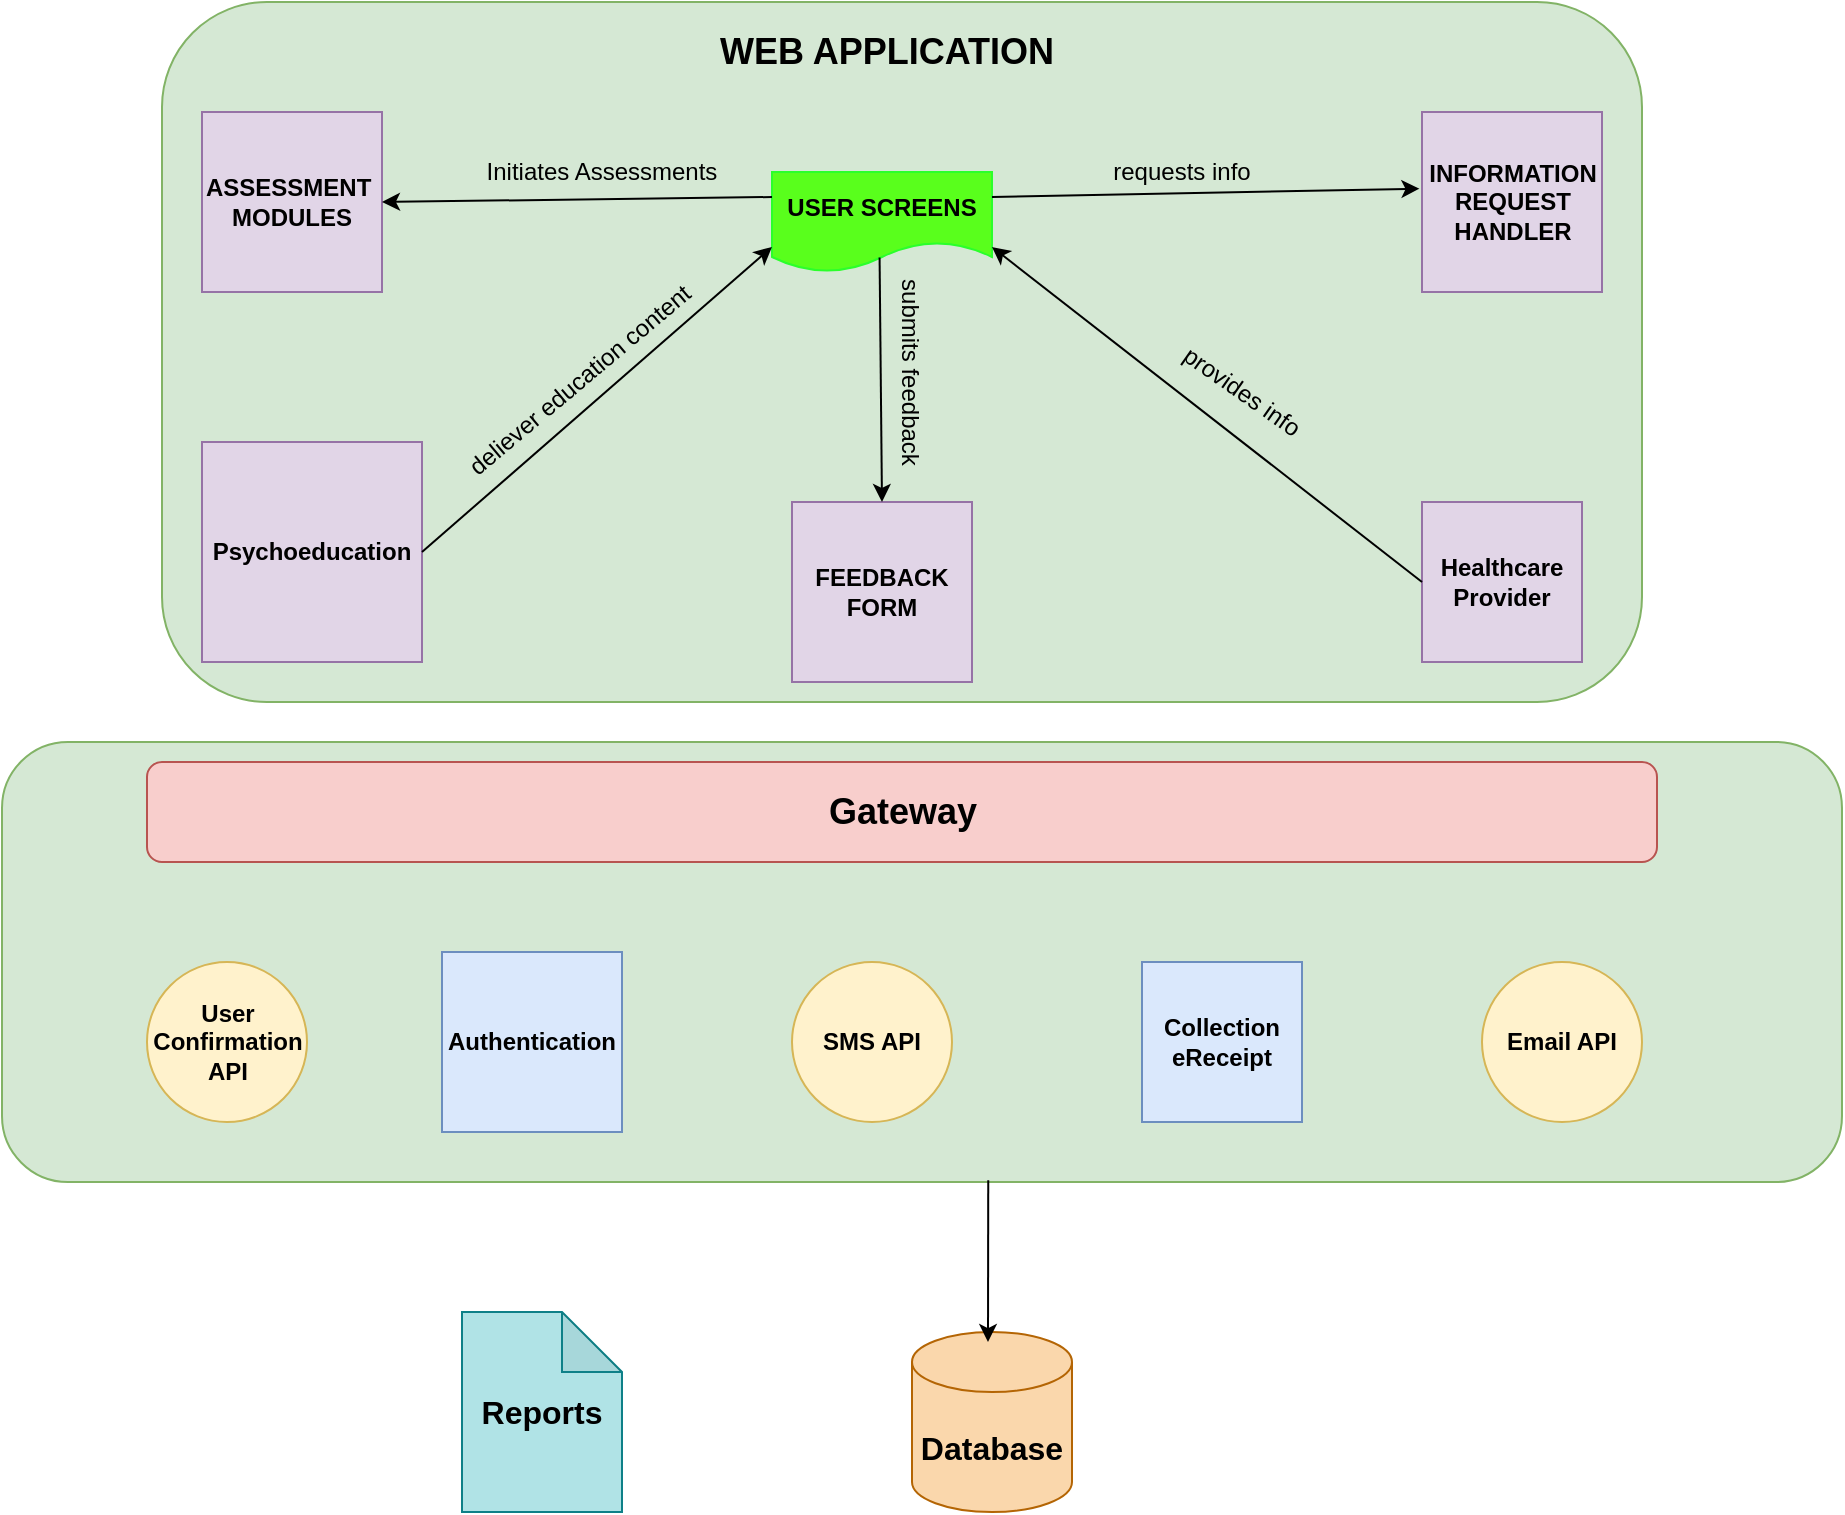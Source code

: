 <mxfile version="24.2.2" type="device">
  <diagram id="Iv_woLwtUiioND-7tAT_" name="Page-1">
    <mxGraphModel dx="1690" dy="846" grid="1" gridSize="10" guides="1" tooltips="1" connect="1" arrows="1" fold="1" page="1" pageScale="1" pageWidth="850" pageHeight="1100" math="0" shadow="0">
      <root>
        <mxCell id="0" />
        <mxCell id="1" parent="0" />
        <mxCell id="-vYRWSApWAF5AWl12mWt-1" value="" style="rounded=1;whiteSpace=wrap;html=1;fillColor=#d5e8d4;strokeColor=#82b366;" vertex="1" parent="1">
          <mxGeometry x="80" y="10" width="740" height="350" as="geometry" />
        </mxCell>
        <mxCell id="-vYRWSApWAF5AWl12mWt-5" value="&lt;b&gt;&lt;font style=&quot;font-size: 18px;&quot;&gt;WEB APPLICATION&lt;/font&gt;&lt;/b&gt;" style="text;html=1;align=center;verticalAlign=middle;whiteSpace=wrap;rounded=0;" vertex="1" parent="1">
          <mxGeometry x="350" y="20" width="185" height="30" as="geometry" />
        </mxCell>
        <mxCell id="-vYRWSApWAF5AWl12mWt-8" value="" style="whiteSpace=wrap;html=1;aspect=fixed;fillColor=#e1d5e7;strokeColor=#9673a6;" vertex="1" parent="1">
          <mxGeometry x="100" y="65" width="90" height="90" as="geometry" />
        </mxCell>
        <mxCell id="-vYRWSApWAF5AWl12mWt-9" value="" style="whiteSpace=wrap;html=1;aspect=fixed;fillColor=#e1d5e7;strokeColor=#9673a6;" vertex="1" parent="1">
          <mxGeometry x="710" y="65" width="90" height="90" as="geometry" />
        </mxCell>
        <mxCell id="-vYRWSApWAF5AWl12mWt-10" value="&lt;b&gt;ASSESSMENT&amp;nbsp;&lt;/b&gt;&lt;div&gt;&lt;b&gt;MODULES&lt;/b&gt;&lt;/div&gt;" style="text;html=1;align=center;verticalAlign=middle;whiteSpace=wrap;rounded=0;" vertex="1" parent="1">
          <mxGeometry x="115" y="95" width="60" height="30" as="geometry" />
        </mxCell>
        <mxCell id="-vYRWSApWAF5AWl12mWt-11" value="&lt;b&gt;INFORMATION&lt;/b&gt;&lt;div&gt;&lt;b&gt;REQUEST&lt;/b&gt;&lt;/div&gt;&lt;div&gt;&lt;b&gt;HANDLER&lt;/b&gt;&lt;/div&gt;" style="text;html=1;align=center;verticalAlign=middle;whiteSpace=wrap;rounded=0;" vertex="1" parent="1">
          <mxGeometry x="727.5" y="95" width="55" height="30" as="geometry" />
        </mxCell>
        <mxCell id="-vYRWSApWAF5AWl12mWt-12" value="" style="whiteSpace=wrap;html=1;aspect=fixed;fillColor=#e1d5e7;strokeColor=#9673a6;" vertex="1" parent="1">
          <mxGeometry x="395" y="260" width="90" height="90" as="geometry" />
        </mxCell>
        <mxCell id="-vYRWSApWAF5AWl12mWt-15" value="&lt;b&gt;FEEDBACK&lt;/b&gt;&lt;div&gt;&lt;b&gt;FORM&lt;/b&gt;&lt;/div&gt;" style="text;html=1;align=center;verticalAlign=middle;whiteSpace=wrap;rounded=0;" vertex="1" parent="1">
          <mxGeometry x="410" y="290" width="60" height="30" as="geometry" />
        </mxCell>
        <mxCell id="-vYRWSApWAF5AWl12mWt-16" style="edgeStyle=orthogonalEdgeStyle;rounded=0;orthogonalLoop=1;jettySize=auto;html=1;exitX=0.5;exitY=1;exitDx=0;exitDy=0;" edge="1" parent="1" source="-vYRWSApWAF5AWl12mWt-1" target="-vYRWSApWAF5AWl12mWt-1">
          <mxGeometry relative="1" as="geometry" />
        </mxCell>
        <mxCell id="-vYRWSApWAF5AWl12mWt-21" value="&lt;b&gt;USER SCREENS&lt;/b&gt;" style="shape=document;whiteSpace=wrap;html=1;boundedLbl=1;fontColor=default;fillColor=#59FF1C;strokeColor=#2BFF2B;" vertex="1" parent="1">
          <mxGeometry x="385" y="95" width="110" height="50" as="geometry" />
        </mxCell>
        <mxCell id="-vYRWSApWAF5AWl12mWt-32" value="" style="endArrow=classic;html=1;rounded=0;entryX=1;entryY=0.5;entryDx=0;entryDy=0;exitX=0;exitY=0.25;exitDx=0;exitDy=0;" edge="1" parent="1" source="-vYRWSApWAF5AWl12mWt-21" target="-vYRWSApWAF5AWl12mWt-8">
          <mxGeometry width="50" height="50" relative="1" as="geometry">
            <mxPoint x="380" y="110" as="sourcePoint" />
            <mxPoint x="440" y="240" as="targetPoint" />
          </mxGeometry>
        </mxCell>
        <mxCell id="-vYRWSApWAF5AWl12mWt-33" value="" style="endArrow=classic;html=1;rounded=0;entryX=-0.014;entryY=0.426;entryDx=0;entryDy=0;entryPerimeter=0;exitX=1;exitY=0.25;exitDx=0;exitDy=0;" edge="1" parent="1" source="-vYRWSApWAF5AWl12mWt-21" target="-vYRWSApWAF5AWl12mWt-9">
          <mxGeometry width="50" height="50" relative="1" as="geometry">
            <mxPoint x="390" y="290" as="sourcePoint" />
            <mxPoint x="440" y="240" as="targetPoint" />
          </mxGeometry>
        </mxCell>
        <mxCell id="-vYRWSApWAF5AWl12mWt-34" value="" style="endArrow=classic;html=1;rounded=0;exitX=0.489;exitY=0.856;exitDx=0;exitDy=0;exitPerimeter=0;entryX=0.5;entryY=0;entryDx=0;entryDy=0;" edge="1" parent="1" source="-vYRWSApWAF5AWl12mWt-21" target="-vYRWSApWAF5AWl12mWt-12">
          <mxGeometry width="50" height="50" relative="1" as="geometry">
            <mxPoint x="390" y="290" as="sourcePoint" />
            <mxPoint x="440" y="240" as="targetPoint" />
          </mxGeometry>
        </mxCell>
        <mxCell id="-vYRWSApWAF5AWl12mWt-35" value="Initiates Assessments" style="text;html=1;align=center;verticalAlign=middle;whiteSpace=wrap;rounded=0;" vertex="1" parent="1">
          <mxGeometry x="240" y="80" width="120" height="30" as="geometry" />
        </mxCell>
        <mxCell id="-vYRWSApWAF5AWl12mWt-36" value="requests info" style="text;html=1;align=center;verticalAlign=middle;whiteSpace=wrap;rounded=0;" vertex="1" parent="1">
          <mxGeometry x="550" y="80" width="80" height="30" as="geometry" />
        </mxCell>
        <mxCell id="-vYRWSApWAF5AWl12mWt-37" value="submits feedback" style="text;html=1;align=center;verticalAlign=middle;whiteSpace=wrap;rounded=0;rotation=90;" vertex="1" parent="1">
          <mxGeometry x="403.75" y="180" width="100" height="30" as="geometry" />
        </mxCell>
        <mxCell id="-vYRWSApWAF5AWl12mWt-38" value="" style="rounded=1;whiteSpace=wrap;html=1;fillColor=#d5e8d4;strokeColor=#82b366;" vertex="1" parent="1">
          <mxGeometry y="380" width="920" height="220" as="geometry" />
        </mxCell>
        <mxCell id="-vYRWSApWAF5AWl12mWt-39" value="&lt;b&gt;&lt;font style=&quot;font-size: 18px;&quot;&gt;Gateway&lt;/font&gt;&lt;/b&gt;" style="rounded=1;whiteSpace=wrap;html=1;fillColor=#f8cecc;strokeColor=#b85450;" vertex="1" parent="1">
          <mxGeometry x="72.5" y="390" width="755" height="50" as="geometry" />
        </mxCell>
        <mxCell id="-vYRWSApWAF5AWl12mWt-41" value="&lt;b&gt;User Confirmation API&lt;/b&gt;" style="ellipse;whiteSpace=wrap;html=1;aspect=fixed;fillColor=#fff2cc;strokeColor=#d6b656;" vertex="1" parent="1">
          <mxGeometry x="72.5" y="490" width="80" height="80" as="geometry" />
        </mxCell>
        <mxCell id="-vYRWSApWAF5AWl12mWt-42" value="&lt;b&gt;Email API&lt;/b&gt;" style="ellipse;whiteSpace=wrap;html=1;aspect=fixed;fillColor=#fff2cc;strokeColor=#d6b656;" vertex="1" parent="1">
          <mxGeometry x="740" y="490" width="80" height="80" as="geometry" />
        </mxCell>
        <mxCell id="-vYRWSApWAF5AWl12mWt-43" value="&lt;b&gt;SMS API&lt;/b&gt;" style="ellipse;whiteSpace=wrap;html=1;aspect=fixed;fillColor=#fff2cc;strokeColor=#d6b656;" vertex="1" parent="1">
          <mxGeometry x="395" y="490" width="80" height="80" as="geometry" />
        </mxCell>
        <mxCell id="-vYRWSApWAF5AWl12mWt-45" value="&lt;b&gt;Authentication&lt;/b&gt;" style="whiteSpace=wrap;html=1;aspect=fixed;fillColor=#dae8fc;strokeColor=#6c8ebf;" vertex="1" parent="1">
          <mxGeometry x="220" y="485" width="90" height="90" as="geometry" />
        </mxCell>
        <mxCell id="-vYRWSApWAF5AWl12mWt-46" value="&lt;b&gt;Collection&lt;/b&gt;&lt;div&gt;&lt;b&gt;eReceipt&lt;/b&gt;&lt;/div&gt;" style="whiteSpace=wrap;html=1;aspect=fixed;fillColor=#dae8fc;strokeColor=#6c8ebf;" vertex="1" parent="1">
          <mxGeometry x="570" y="490" width="80" height="80" as="geometry" />
        </mxCell>
        <mxCell id="-vYRWSApWAF5AWl12mWt-52" value="&lt;b&gt;&lt;font style=&quot;font-size: 16px;&quot;&gt;Database&lt;/font&gt;&lt;/b&gt;" style="shape=cylinder3;whiteSpace=wrap;html=1;boundedLbl=1;backgroundOutline=1;size=15;fillColor=#fad7ac;strokeColor=#b46504;" vertex="1" parent="1">
          <mxGeometry x="455" y="675" width="80" height="90" as="geometry" />
        </mxCell>
        <mxCell id="-vYRWSApWAF5AWl12mWt-54" value="&lt;b&gt;&lt;font style=&quot;font-size: 16px;&quot;&gt;Reports&lt;/font&gt;&lt;/b&gt;" style="shape=note;whiteSpace=wrap;html=1;backgroundOutline=1;darkOpacity=0.05;fillColor=#b0e3e6;strokeColor=#0e8088;" vertex="1" parent="1">
          <mxGeometry x="230" y="665" width="80" height="100" as="geometry" />
        </mxCell>
        <mxCell id="-vYRWSApWAF5AWl12mWt-55" value="&lt;b&gt;Psychoeducation&lt;/b&gt;" style="whiteSpace=wrap;html=1;aspect=fixed;fillColor=#e1d5e7;strokeColor=#9673a6;" vertex="1" parent="1">
          <mxGeometry x="100" y="230" width="110" height="110" as="geometry" />
        </mxCell>
        <mxCell id="-vYRWSApWAF5AWl12mWt-56" value="&lt;b&gt;Healthcare&lt;/b&gt;&lt;div&gt;&lt;b&gt;Provider&lt;/b&gt;&lt;/div&gt;" style="whiteSpace=wrap;html=1;aspect=fixed;fillColor=#e1d5e7;strokeColor=#9673a6;" vertex="1" parent="1">
          <mxGeometry x="710" y="260" width="80" height="80" as="geometry" />
        </mxCell>
        <mxCell id="-vYRWSApWAF5AWl12mWt-57" value="" style="endArrow=classic;html=1;rounded=0;entryX=0;entryY=0.75;entryDx=0;entryDy=0;exitX=1;exitY=0.5;exitDx=0;exitDy=0;" edge="1" parent="1" source="-vYRWSApWAF5AWl12mWt-55" target="-vYRWSApWAF5AWl12mWt-21">
          <mxGeometry width="50" height="50" relative="1" as="geometry">
            <mxPoint x="230" y="230" as="sourcePoint" />
            <mxPoint x="280" y="180" as="targetPoint" />
          </mxGeometry>
        </mxCell>
        <mxCell id="-vYRWSApWAF5AWl12mWt-58" value="" style="endArrow=classic;html=1;rounded=0;entryX=1;entryY=0.75;entryDx=0;entryDy=0;exitX=0;exitY=0.5;exitDx=0;exitDy=0;" edge="1" parent="1" source="-vYRWSApWAF5AWl12mWt-56" target="-vYRWSApWAF5AWl12mWt-21">
          <mxGeometry width="50" height="50" relative="1" as="geometry">
            <mxPoint x="230" y="230" as="sourcePoint" />
            <mxPoint x="280" y="180" as="targetPoint" />
          </mxGeometry>
        </mxCell>
        <mxCell id="-vYRWSApWAF5AWl12mWt-59" value="deliever education content" style="text;html=1;align=center;verticalAlign=middle;whiteSpace=wrap;rounded=0;rotation=-40;" vertex="1" parent="1">
          <mxGeometry x="214.15" y="183.93" width="150" height="30" as="geometry" />
        </mxCell>
        <mxCell id="-vYRWSApWAF5AWl12mWt-62" value="provides info" style="text;html=1;align=center;verticalAlign=middle;whiteSpace=wrap;rounded=0;rotation=35;" vertex="1" parent="1">
          <mxGeometry x="580" y="190" width="80" height="30" as="geometry" />
        </mxCell>
        <mxCell id="-vYRWSApWAF5AWl12mWt-65" value="" style="endArrow=classic;html=1;rounded=0;exitX=0.536;exitY=0.996;exitDx=0;exitDy=0;exitPerimeter=0;entryX=0.475;entryY=0.056;entryDx=0;entryDy=0;entryPerimeter=0;" edge="1" parent="1" source="-vYRWSApWAF5AWl12mWt-38" target="-vYRWSApWAF5AWl12mWt-52">
          <mxGeometry width="50" height="50" relative="1" as="geometry">
            <mxPoint x="330" y="500" as="sourcePoint" />
            <mxPoint x="493" y="670" as="targetPoint" />
          </mxGeometry>
        </mxCell>
      </root>
    </mxGraphModel>
  </diagram>
</mxfile>
